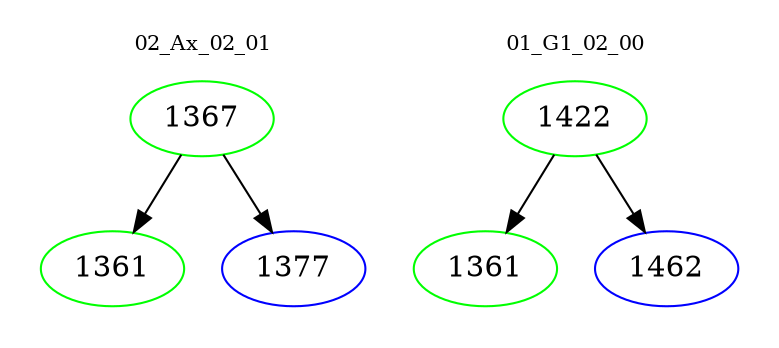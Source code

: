 digraph{
subgraph cluster_0 {
color = white
label = "02_Ax_02_01";
fontsize=10;
T0_1367 [label="1367", color="green"]
T0_1367 -> T0_1361 [color="black"]
T0_1361 [label="1361", color="green"]
T0_1367 -> T0_1377 [color="black"]
T0_1377 [label="1377", color="blue"]
}
subgraph cluster_1 {
color = white
label = "01_G1_02_00";
fontsize=10;
T1_1422 [label="1422", color="green"]
T1_1422 -> T1_1361 [color="black"]
T1_1361 [label="1361", color="green"]
T1_1422 -> T1_1462 [color="black"]
T1_1462 [label="1462", color="blue"]
}
}
